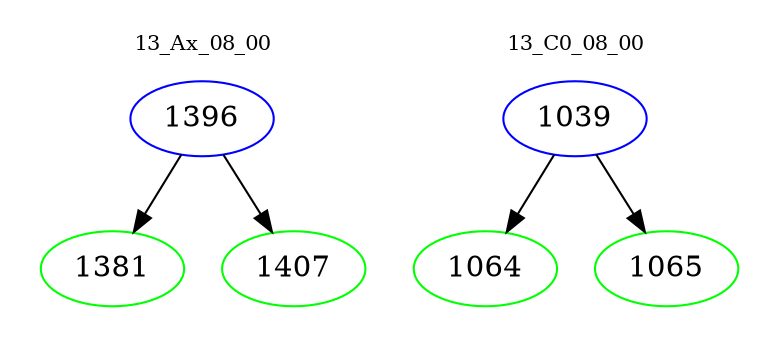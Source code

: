 digraph{
subgraph cluster_0 {
color = white
label = "13_Ax_08_00";
fontsize=10;
T0_1396 [label="1396", color="blue"]
T0_1396 -> T0_1381 [color="black"]
T0_1381 [label="1381", color="green"]
T0_1396 -> T0_1407 [color="black"]
T0_1407 [label="1407", color="green"]
}
subgraph cluster_1 {
color = white
label = "13_C0_08_00";
fontsize=10;
T1_1039 [label="1039", color="blue"]
T1_1039 -> T1_1064 [color="black"]
T1_1064 [label="1064", color="green"]
T1_1039 -> T1_1065 [color="black"]
T1_1065 [label="1065", color="green"]
}
}
